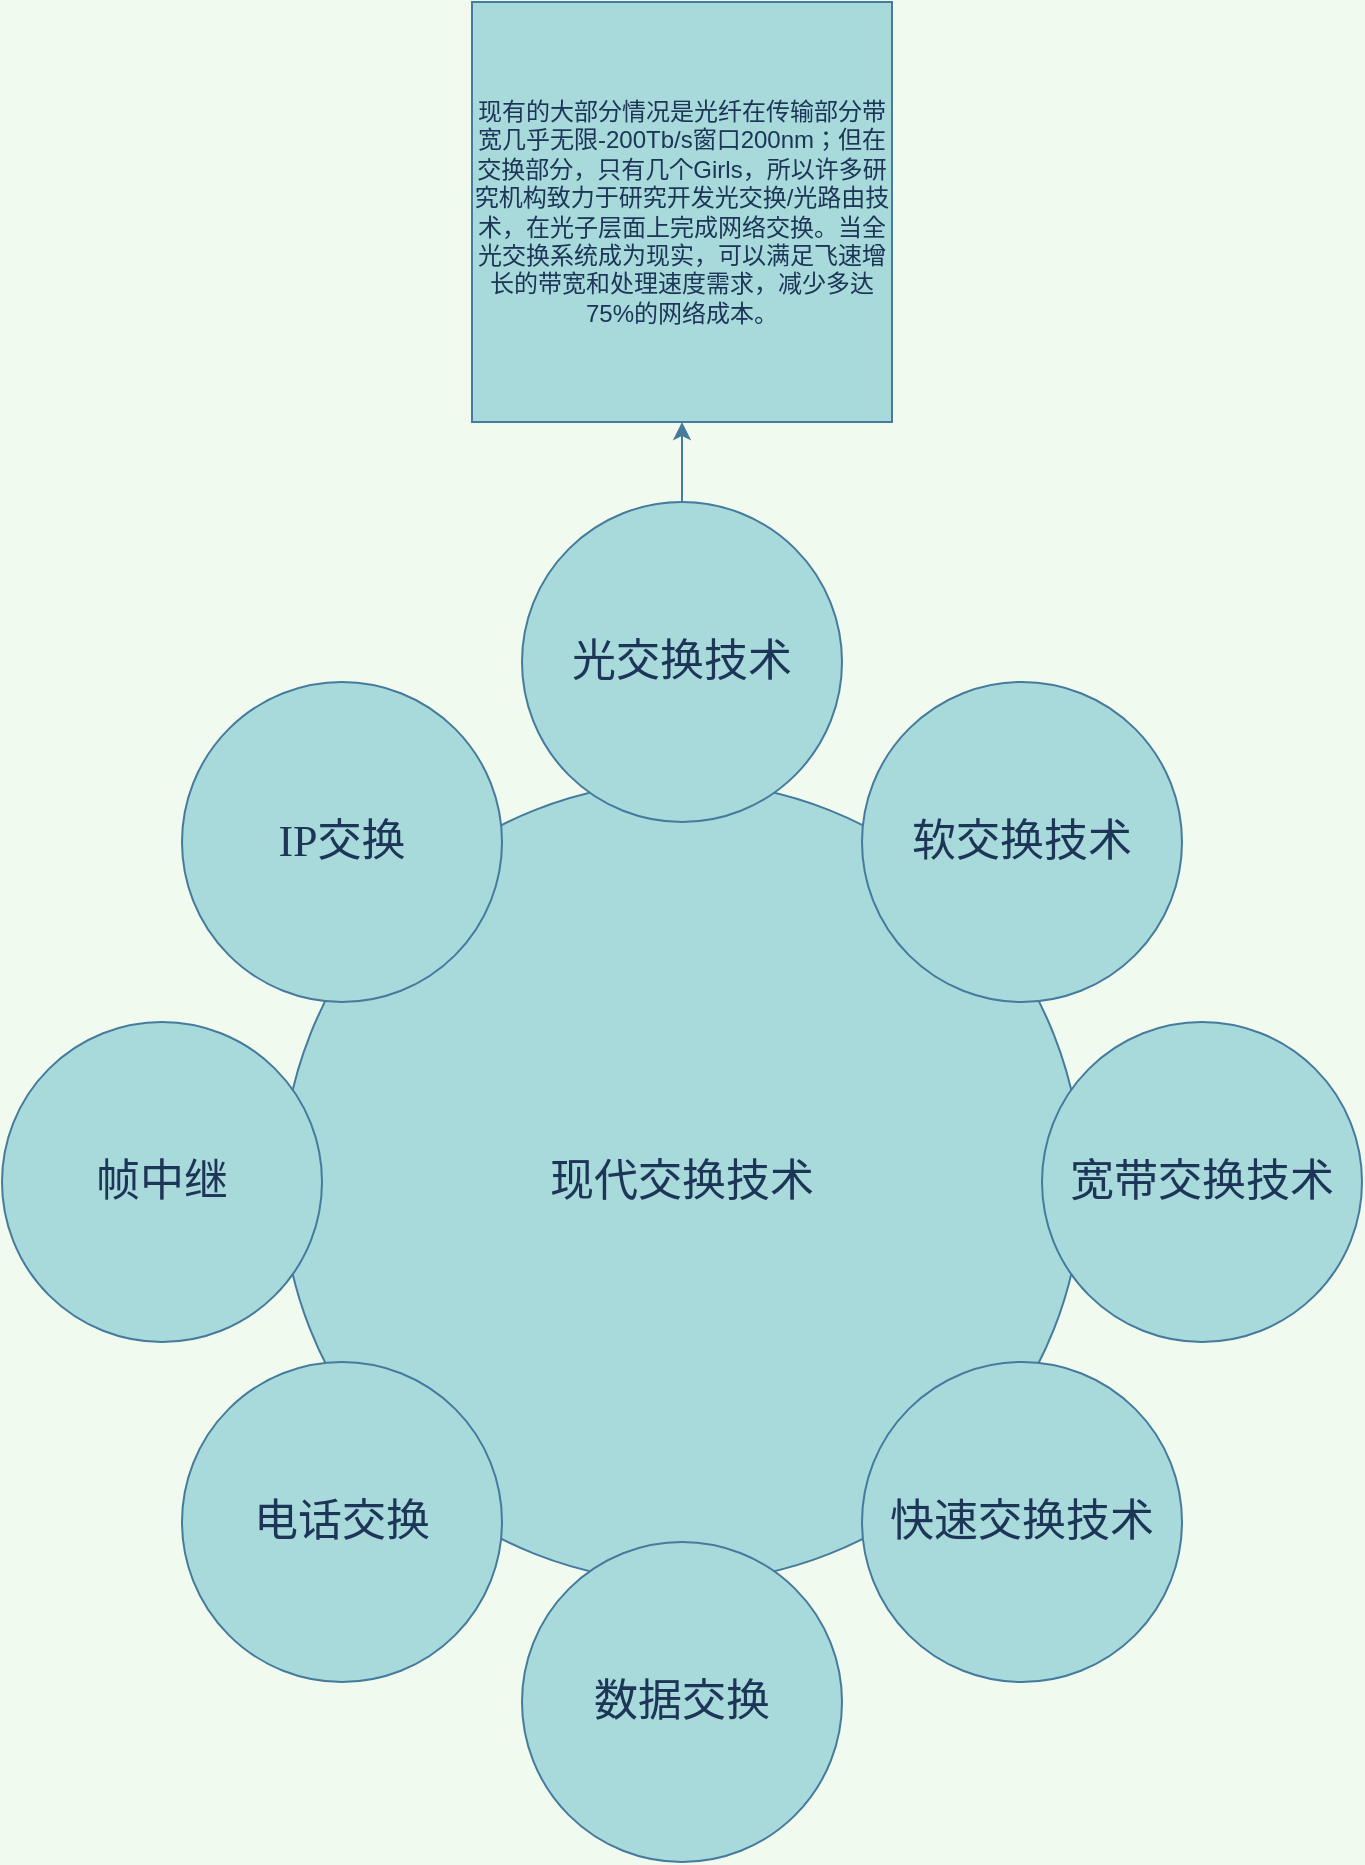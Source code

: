 <mxfile version="13.8.0" type="github">
  <diagram name="Page-1" id="dd472eb7-4b8b-5cd9-a60b-b15522922e76">
    <mxGraphModel dx="1422" dy="1612" grid="1" gridSize="10" guides="1" tooltips="1" connect="1" arrows="1" fold="1" page="1" pageScale="1" pageWidth="1100" pageHeight="850" background="#F1FAEE" math="0" shadow="0">
      <root>
        <mxCell id="0" />
        <mxCell id="1" parent="0" />
        <mxCell id="374e34682ed331ee-1" value="现代交换技术" style="ellipse;whiteSpace=wrap;html=1;rounded=0;shadow=0;dashed=0;comic=0;fontFamily=Verdana;fontSize=22;fontColor=#1D3557;fillColor=#A8DADC;strokeColor=#457B9D;" parent="1" vertex="1">
          <mxGeometry x="330" y="180" width="400" height="400" as="geometry" />
        </mxCell>
        <mxCell id="n56QRDZfdTH0vBFQAGBd-2" style="edgeStyle=orthogonalEdgeStyle;rounded=0;orthogonalLoop=1;jettySize=auto;html=1;strokeColor=#457B9D;fontColor=#1D3557;labelBackgroundColor=#F1FAEE;" edge="1" parent="1" source="45236fa5f4b8e91a-1" target="n56QRDZfdTH0vBFQAGBd-1">
          <mxGeometry relative="1" as="geometry" />
        </mxCell>
        <mxCell id="45236fa5f4b8e91a-1" value="光交换技术" style="ellipse;whiteSpace=wrap;html=1;rounded=0;shadow=0;dashed=0;comic=0;fontFamily=Verdana;fontSize=22;fontColor=#1D3557;fillColor=#A8DADC;strokeColor=#457B9D;" parent="1" vertex="1">
          <mxGeometry x="450" y="40" width="160" height="160" as="geometry" />
        </mxCell>
        <mxCell id="45236fa5f4b8e91a-2" value="数据交换" style="ellipse;whiteSpace=wrap;html=1;rounded=0;shadow=0;dashed=0;comic=0;fontFamily=Verdana;fontSize=22;fontColor=#1D3557;fillColor=#A8DADC;strokeColor=#457B9D;" parent="1" vertex="1">
          <mxGeometry x="450" y="560" width="160" height="160" as="geometry" />
        </mxCell>
        <mxCell id="45236fa5f4b8e91a-3" value="宽带交换技术" style="ellipse;whiteSpace=wrap;html=1;rounded=0;shadow=0;dashed=0;comic=0;fontFamily=Verdana;fontSize=22;fontColor=#1D3557;fillColor=#A8DADC;strokeColor=#457B9D;" parent="1" vertex="1">
          <mxGeometry x="710" y="300" width="160" height="160" as="geometry" />
        </mxCell>
        <mxCell id="45236fa5f4b8e91a-4" value="帧中继" style="ellipse;whiteSpace=wrap;html=1;rounded=0;shadow=0;dashed=0;comic=0;fontFamily=Verdana;fontSize=22;fontColor=#1D3557;fillColor=#A8DADC;strokeColor=#457B9D;" parent="1" vertex="1">
          <mxGeometry x="190" y="300" width="160" height="160" as="geometry" />
        </mxCell>
        <mxCell id="45236fa5f4b8e91a-5" value="IP交换" style="ellipse;whiteSpace=wrap;html=1;rounded=0;shadow=0;dashed=0;comic=0;fontFamily=Verdana;fontSize=22;fontColor=#1D3557;fillColor=#A8DADC;strokeColor=#457B9D;" parent="1" vertex="1">
          <mxGeometry x="280" y="130" width="160" height="160" as="geometry" />
        </mxCell>
        <mxCell id="45236fa5f4b8e91a-6" value="软交换技术" style="ellipse;whiteSpace=wrap;html=1;rounded=0;shadow=0;dashed=0;comic=0;fontFamily=Verdana;fontSize=22;fontColor=#1D3557;fillColor=#A8DADC;strokeColor=#457B9D;" parent="1" vertex="1">
          <mxGeometry x="620" y="130" width="160" height="160" as="geometry" />
        </mxCell>
        <mxCell id="45236fa5f4b8e91a-7" value="快速交换技术" style="ellipse;whiteSpace=wrap;html=1;rounded=0;shadow=0;dashed=0;comic=0;fontFamily=Verdana;fontSize=22;fontColor=#1D3557;fillColor=#A8DADC;strokeColor=#457B9D;" parent="1" vertex="1">
          <mxGeometry x="620" y="470" width="160" height="160" as="geometry" />
        </mxCell>
        <mxCell id="45236fa5f4b8e91a-8" value="电话交换" style="ellipse;whiteSpace=wrap;html=1;rounded=0;shadow=0;dashed=0;comic=0;fontFamily=Verdana;fontSize=22;fontColor=#1D3557;fillColor=#A8DADC;strokeColor=#457B9D;" parent="1" vertex="1">
          <mxGeometry x="280" y="470" width="160" height="160" as="geometry" />
        </mxCell>
        <mxCell id="n56QRDZfdTH0vBFQAGBd-1" value="现有的大部分情况是光纤在传输部分带宽几乎无限-200Tb/s窗口200nm；但在交换部分，只有几个Girls，所以许多研究机构致力于研究开发光交换/光路由技术，在光子层面上完成网络交换。当全光交换系统成为现实，可以满足飞速增长的带宽和处理速度需求，减少多达75%的网络成本。" style="whiteSpace=wrap;html=1;aspect=fixed;fillColor=#A8DADC;strokeColor=#457B9D;fontColor=#1D3557;" vertex="1" parent="1">
          <mxGeometry x="425" y="-210" width="210" height="210" as="geometry" />
        </mxCell>
      </root>
    </mxGraphModel>
  </diagram>
</mxfile>
